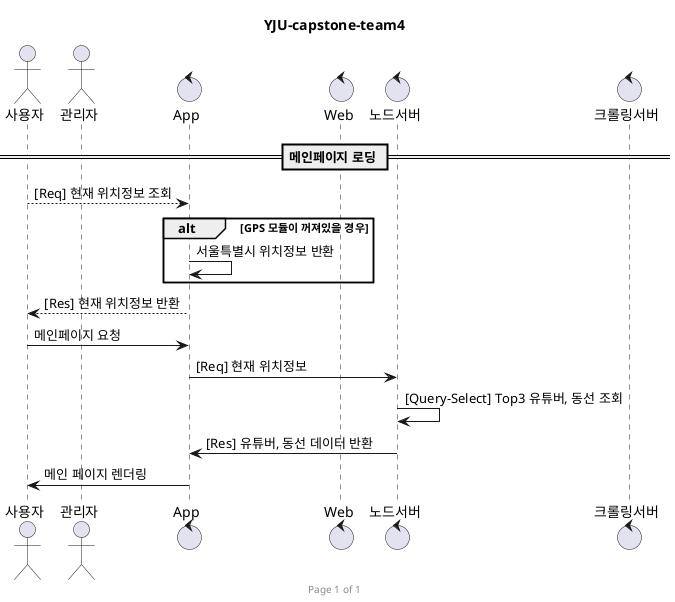 @startuml

title YJU-capstone-team4
footer Page %page% of %lastpage%

actor 사용자 as User
actor 관리자 as Admin

control App
control Web
control 노드서버 as Node
control 크롤링서버 as Lamda

== 메인페이지 로딩 ==
User --> App : [Req] 현재 위치정보 조회
    alt GPS 모듈이 꺼져있을 경우
        App -> App : 서울특별시 위치정보 반환
    end
App --> User : [Res] 현재 위치정보 반환

User -> App : 메인페이지 요청
App -> Node : [Req] 현재 위치정보
    Node -> Node : [Query-Select] Top3 유튜버, 동선 조회
Node -> App : [Res] 유튜버, 동선 데이터 반환
App -> User : 메인 페이지 렌더링
@enduml